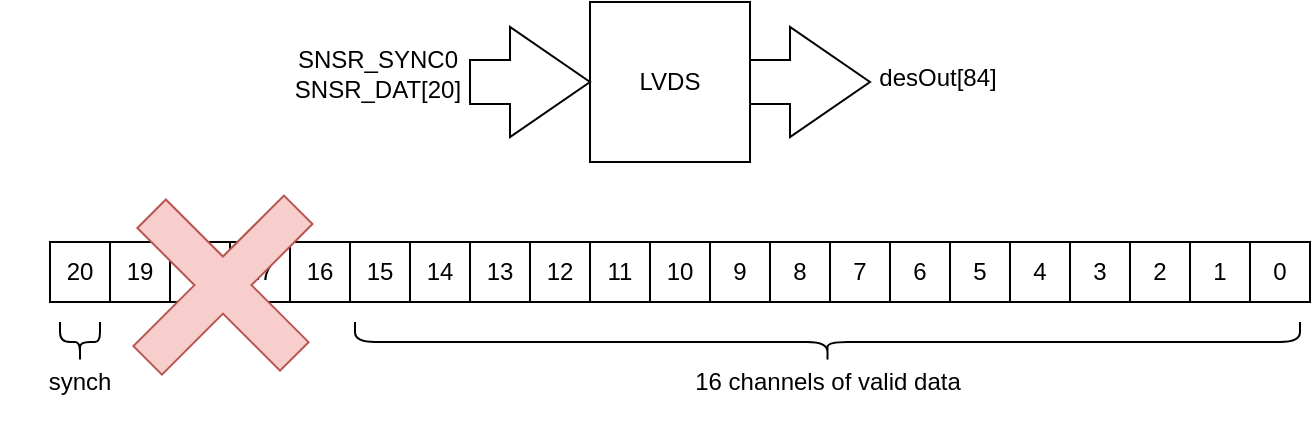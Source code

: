 <mxfile version="14.2.6" type="github">
  <diagram id="wCSWBbWmC4dWx7SiTyQm" name="Page-1">
    <mxGraphModel dx="711" dy="353" grid="1" gridSize="10" guides="1" tooltips="1" connect="1" arrows="1" fold="1" page="1" pageScale="1" pageWidth="850" pageHeight="1100" math="0" shadow="0">
      <root>
        <mxCell id="0" />
        <mxCell id="1" parent="0" />
        <mxCell id="6pJVTrhOzo-NGVD82YES-1" value="LVDS" style="whiteSpace=wrap;html=1;aspect=fixed;" vertex="1" parent="1">
          <mxGeometry x="380" y="80" width="80" height="80" as="geometry" />
        </mxCell>
        <mxCell id="6pJVTrhOzo-NGVD82YES-2" value="" style="html=1;shadow=0;dashed=0;align=center;verticalAlign=middle;shape=mxgraph.arrows2.arrow;dy=0.6;dx=40;notch=0;" vertex="1" parent="1">
          <mxGeometry x="320" y="92.5" width="60" height="55" as="geometry" />
        </mxCell>
        <mxCell id="6pJVTrhOzo-NGVD82YES-3" value="SNSR_SYNC0&lt;br&gt;SNSR_DAT[20]" style="text;html=1;strokeColor=none;fillColor=none;align=center;verticalAlign=middle;whiteSpace=wrap;rounded=0;" vertex="1" parent="1">
          <mxGeometry x="229" y="92.5" width="90" height="47.5" as="geometry" />
        </mxCell>
        <mxCell id="6pJVTrhOzo-NGVD82YES-4" value="" style="html=1;shadow=0;dashed=0;align=center;verticalAlign=middle;shape=mxgraph.arrows2.arrow;dy=0.6;dx=40;notch=0;" vertex="1" parent="1">
          <mxGeometry x="460" y="92.5" width="60" height="55" as="geometry" />
        </mxCell>
        <mxCell id="6pJVTrhOzo-NGVD82YES-5" value="desOut[84]" style="text;html=1;strokeColor=none;fillColor=none;align=center;verticalAlign=middle;whiteSpace=wrap;rounded=0;" vertex="1" parent="1">
          <mxGeometry x="514" y="108" width="80" height="20" as="geometry" />
        </mxCell>
        <mxCell id="6pJVTrhOzo-NGVD82YES-6" value="19" style="whiteSpace=wrap;html=1;aspect=fixed;" vertex="1" parent="1">
          <mxGeometry x="140" y="200" width="30" height="30" as="geometry" />
        </mxCell>
        <mxCell id="6pJVTrhOzo-NGVD82YES-7" value="18" style="whiteSpace=wrap;html=1;aspect=fixed;" vertex="1" parent="1">
          <mxGeometry x="170" y="200" width="30" height="30" as="geometry" />
        </mxCell>
        <mxCell id="6pJVTrhOzo-NGVD82YES-8" value="17" style="whiteSpace=wrap;html=1;aspect=fixed;" vertex="1" parent="1">
          <mxGeometry x="200" y="200" width="30" height="30" as="geometry" />
        </mxCell>
        <mxCell id="6pJVTrhOzo-NGVD82YES-9" value="16" style="whiteSpace=wrap;html=1;aspect=fixed;" vertex="1" parent="1">
          <mxGeometry x="230" y="200" width="30" height="30" as="geometry" />
        </mxCell>
        <mxCell id="6pJVTrhOzo-NGVD82YES-10" value="15" style="whiteSpace=wrap;html=1;aspect=fixed;" vertex="1" parent="1">
          <mxGeometry x="260" y="200" width="30" height="30" as="geometry" />
        </mxCell>
        <mxCell id="6pJVTrhOzo-NGVD82YES-11" value="14" style="whiteSpace=wrap;html=1;aspect=fixed;" vertex="1" parent="1">
          <mxGeometry x="290" y="200" width="30" height="30" as="geometry" />
        </mxCell>
        <mxCell id="6pJVTrhOzo-NGVD82YES-12" value="13" style="whiteSpace=wrap;html=1;aspect=fixed;" vertex="1" parent="1">
          <mxGeometry x="320" y="200" width="30" height="30" as="geometry" />
        </mxCell>
        <mxCell id="6pJVTrhOzo-NGVD82YES-13" value="12" style="whiteSpace=wrap;html=1;aspect=fixed;" vertex="1" parent="1">
          <mxGeometry x="350" y="200" width="30" height="30" as="geometry" />
        </mxCell>
        <mxCell id="6pJVTrhOzo-NGVD82YES-14" value="11" style="whiteSpace=wrap;html=1;aspect=fixed;" vertex="1" parent="1">
          <mxGeometry x="380" y="200" width="30" height="30" as="geometry" />
        </mxCell>
        <mxCell id="6pJVTrhOzo-NGVD82YES-15" value="10" style="whiteSpace=wrap;html=1;aspect=fixed;" vertex="1" parent="1">
          <mxGeometry x="410" y="200" width="30" height="30" as="geometry" />
        </mxCell>
        <mxCell id="6pJVTrhOzo-NGVD82YES-16" value="9" style="whiteSpace=wrap;html=1;aspect=fixed;" vertex="1" parent="1">
          <mxGeometry x="440" y="200" width="30" height="30" as="geometry" />
        </mxCell>
        <mxCell id="6pJVTrhOzo-NGVD82YES-17" value="8" style="whiteSpace=wrap;html=1;aspect=fixed;" vertex="1" parent="1">
          <mxGeometry x="470" y="200" width="30" height="30" as="geometry" />
        </mxCell>
        <mxCell id="6pJVTrhOzo-NGVD82YES-18" value="7" style="whiteSpace=wrap;html=1;aspect=fixed;" vertex="1" parent="1">
          <mxGeometry x="500" y="200" width="30" height="30" as="geometry" />
        </mxCell>
        <mxCell id="6pJVTrhOzo-NGVD82YES-19" value="6" style="whiteSpace=wrap;html=1;aspect=fixed;" vertex="1" parent="1">
          <mxGeometry x="530" y="200" width="30" height="30" as="geometry" />
        </mxCell>
        <mxCell id="6pJVTrhOzo-NGVD82YES-20" value="5" style="whiteSpace=wrap;html=1;aspect=fixed;" vertex="1" parent="1">
          <mxGeometry x="560" y="200" width="30" height="30" as="geometry" />
        </mxCell>
        <mxCell id="6pJVTrhOzo-NGVD82YES-21" value="4" style="whiteSpace=wrap;html=1;aspect=fixed;" vertex="1" parent="1">
          <mxGeometry x="590" y="200" width="30" height="30" as="geometry" />
        </mxCell>
        <mxCell id="6pJVTrhOzo-NGVD82YES-22" value="3" style="whiteSpace=wrap;html=1;aspect=fixed;" vertex="1" parent="1">
          <mxGeometry x="620" y="200" width="30" height="30" as="geometry" />
        </mxCell>
        <mxCell id="6pJVTrhOzo-NGVD82YES-23" value="2" style="whiteSpace=wrap;html=1;aspect=fixed;" vertex="1" parent="1">
          <mxGeometry x="650" y="200" width="30" height="30" as="geometry" />
        </mxCell>
        <mxCell id="6pJVTrhOzo-NGVD82YES-24" value="1" style="whiteSpace=wrap;html=1;aspect=fixed;" vertex="1" parent="1">
          <mxGeometry x="680" y="200" width="30" height="30" as="geometry" />
        </mxCell>
        <mxCell id="6pJVTrhOzo-NGVD82YES-25" value="0" style="whiteSpace=wrap;html=1;aspect=fixed;" vertex="1" parent="1">
          <mxGeometry x="710" y="200" width="30" height="30" as="geometry" />
        </mxCell>
        <mxCell id="6pJVTrhOzo-NGVD82YES-26" value="" style="shape=curlyBracket;whiteSpace=wrap;html=1;rounded=1;rotation=-90;" vertex="1" parent="1">
          <mxGeometry x="488.75" y="13.75" width="20" height="472.5" as="geometry" />
        </mxCell>
        <mxCell id="6pJVTrhOzo-NGVD82YES-27" value="" style="shape=curlyBracket;whiteSpace=wrap;html=1;rounded=1;rotation=-90;" vertex="1" parent="1">
          <mxGeometry x="115" y="240" width="20" height="20" as="geometry" />
        </mxCell>
        <mxCell id="6pJVTrhOzo-NGVD82YES-28" value="20" style="whiteSpace=wrap;html=1;aspect=fixed;" vertex="1" parent="1">
          <mxGeometry x="110" y="200" width="30" height="30" as="geometry" />
        </mxCell>
        <mxCell id="6pJVTrhOzo-NGVD82YES-30" value="16 channels of valid data" style="text;html=1;strokeColor=none;fillColor=none;align=center;verticalAlign=middle;whiteSpace=wrap;rounded=0;" vertex="1" parent="1">
          <mxGeometry x="429" y="260" width="140" height="20" as="geometry" />
        </mxCell>
        <mxCell id="6pJVTrhOzo-NGVD82YES-31" value="synch" style="text;html=1;strokeColor=none;fillColor=none;align=center;verticalAlign=middle;whiteSpace=wrap;rounded=0;" vertex="1" parent="1">
          <mxGeometry x="85" y="260" width="80" height="20" as="geometry" />
        </mxCell>
        <mxCell id="6pJVTrhOzo-NGVD82YES-32" value="" style="shape=cross;whiteSpace=wrap;html=1;fillColor=#f8cecc;strokeColor=#b85450;rotation=45;" vertex="1" parent="1">
          <mxGeometry x="146.04" y="168.32" width="100.87" height="106.45" as="geometry" />
        </mxCell>
      </root>
    </mxGraphModel>
  </diagram>
</mxfile>
